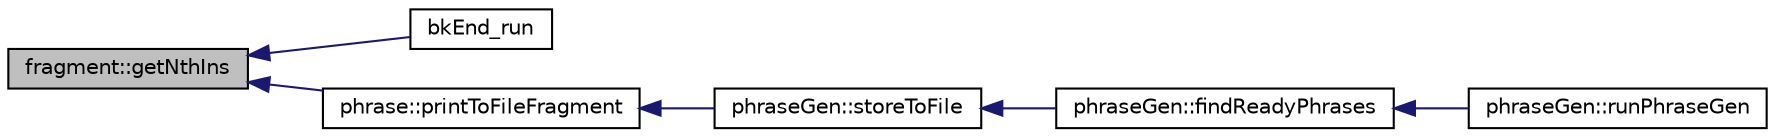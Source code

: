 digraph G
{
  edge [fontname="Helvetica",fontsize="10",labelfontname="Helvetica",labelfontsize="10"];
  node [fontname="Helvetica",fontsize="10",shape=record];
  rankdir=LR;
  Node1 [label="fragment::getNthIns",height=0.2,width=0.4,color="black", fillcolor="grey75", style="filled" fontcolor="black"];
  Node1 -> Node2 [dir=back,color="midnightblue",fontsize="10",style="solid"];
  Node2 [label="bkEnd_run",height=0.2,width=0.4,color="black", fillcolor="white", style="filled",URL="$bkEnd_8h.html#a0de885ce07273f37e162ecb0e63ec95d"];
  Node1 -> Node3 [dir=back,color="midnightblue",fontsize="10",style="solid"];
  Node3 [label="phrase::printToFileFragment",height=0.2,width=0.4,color="black", fillcolor="white", style="filled",URL="$classphrase.html#a555253effe54e3dc88d47d5e33a7baa1"];
  Node3 -> Node4 [dir=back,color="midnightblue",fontsize="10",style="solid"];
  Node4 [label="phraseGen::storeToFile",height=0.2,width=0.4,color="black", fillcolor="white", style="filled",URL="$classphraseGen.html#aba7134610613016de2d7d91d47c5dd4e"];
  Node4 -> Node5 [dir=back,color="midnightblue",fontsize="10",style="solid"];
  Node5 [label="phraseGen::findReadyPhrases",height=0.2,width=0.4,color="black", fillcolor="white", style="filled",URL="$classphraseGen.html#ab1fd52686e66bea06bd08d7fc8a4eb23"];
  Node5 -> Node6 [dir=back,color="midnightblue",fontsize="10",style="solid"];
  Node6 [label="phraseGen::runPhraseGen",height=0.2,width=0.4,color="black", fillcolor="white", style="filled",URL="$classphraseGen.html#a27c8b0d81592bc45e7f25e9cb7a4d1c4"];
}

